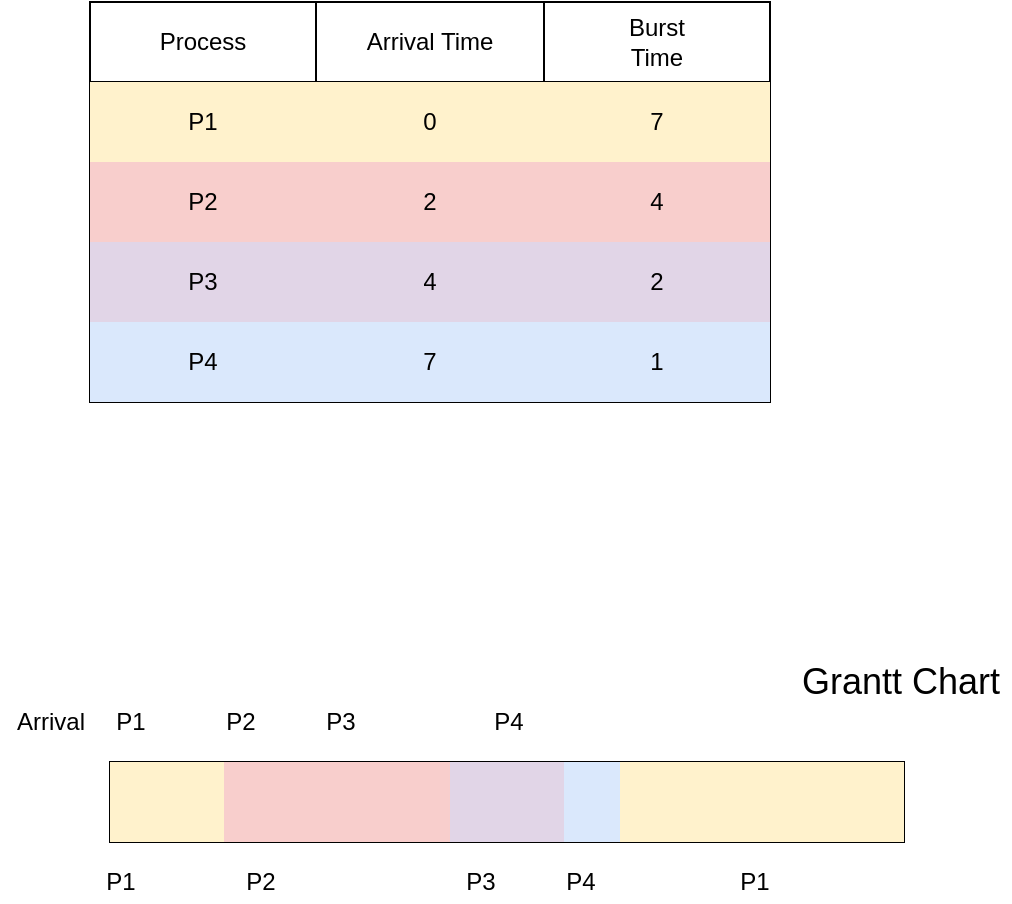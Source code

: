 <mxfile version="13.5.1" type="github">
  <diagram id="BQvKOVL-lIk35P6J-iee" name="Page-1">
    <mxGraphModel dx="2066" dy="1105" grid="1" gridSize="10" guides="1" tooltips="1" connect="1" arrows="1" fold="1" page="1" pageScale="1" pageWidth="827" pageHeight="1169" math="0" shadow="0">
      <root>
        <mxCell id="0" />
        <mxCell id="1" parent="0" />
        <mxCell id="o9DkMjHfRnA4d9OZKq0G-1" value="" style="shape=table;html=1;whiteSpace=wrap;startSize=0;container=1;collapsible=0;childLayout=tableLayout;" vertex="1" parent="1">
          <mxGeometry x="480" y="230" width="340" height="200" as="geometry" />
        </mxCell>
        <mxCell id="o9DkMjHfRnA4d9OZKq0G-2" value="" style="shape=partialRectangle;html=1;whiteSpace=wrap;collapsible=0;dropTarget=0;pointerEvents=0;fillColor=none;top=0;left=0;bottom=0;right=0;points=[[0,0.5],[1,0.5]];portConstraint=eastwest;" vertex="1" parent="o9DkMjHfRnA4d9OZKq0G-1">
          <mxGeometry width="340" height="40" as="geometry" />
        </mxCell>
        <mxCell id="o9DkMjHfRnA4d9OZKq0G-3" value="Process" style="shape=partialRectangle;html=1;whiteSpace=wrap;connectable=0;overflow=hidden;fillColor=none;top=0;left=0;bottom=0;right=0;" vertex="1" parent="o9DkMjHfRnA4d9OZKq0G-2">
          <mxGeometry width="113" height="40" as="geometry" />
        </mxCell>
        <mxCell id="o9DkMjHfRnA4d9OZKq0G-4" value="Arrival Time" style="shape=partialRectangle;html=1;whiteSpace=wrap;connectable=0;overflow=hidden;fillColor=none;top=0;left=0;bottom=0;right=0;" vertex="1" parent="o9DkMjHfRnA4d9OZKq0G-2">
          <mxGeometry x="113" width="114" height="40" as="geometry" />
        </mxCell>
        <mxCell id="o9DkMjHfRnA4d9OZKq0G-5" value="Burst&lt;br&gt;Time" style="shape=partialRectangle;html=1;whiteSpace=wrap;connectable=0;overflow=hidden;fillColor=none;top=0;left=0;bottom=0;right=0;" vertex="1" parent="o9DkMjHfRnA4d9OZKq0G-2">
          <mxGeometry x="227" width="113" height="40" as="geometry" />
        </mxCell>
        <mxCell id="o9DkMjHfRnA4d9OZKq0G-6" value="" style="shape=partialRectangle;html=1;whiteSpace=wrap;collapsible=0;dropTarget=0;pointerEvents=0;fillColor=none;top=0;left=0;bottom=0;right=0;points=[[0,0.5],[1,0.5]];portConstraint=eastwest;" vertex="1" parent="o9DkMjHfRnA4d9OZKq0G-1">
          <mxGeometry y="40" width="340" height="40" as="geometry" />
        </mxCell>
        <mxCell id="o9DkMjHfRnA4d9OZKq0G-7" value="P1" style="shape=partialRectangle;html=1;whiteSpace=wrap;connectable=0;overflow=hidden;fillColor=#fff2cc;top=0;left=0;bottom=0;right=0;strokeColor=#d6b656;" vertex="1" parent="o9DkMjHfRnA4d9OZKq0G-6">
          <mxGeometry width="113" height="40" as="geometry" />
        </mxCell>
        <mxCell id="o9DkMjHfRnA4d9OZKq0G-8" value="0" style="shape=partialRectangle;html=1;whiteSpace=wrap;connectable=0;overflow=hidden;fillColor=#fff2cc;top=0;left=0;bottom=0;right=0;strokeColor=#d6b656;" vertex="1" parent="o9DkMjHfRnA4d9OZKq0G-6">
          <mxGeometry x="113" width="114" height="40" as="geometry" />
        </mxCell>
        <mxCell id="o9DkMjHfRnA4d9OZKq0G-9" value="7" style="shape=partialRectangle;html=1;whiteSpace=wrap;connectable=0;overflow=hidden;fillColor=#fff2cc;top=0;left=0;bottom=0;right=0;strokeColor=#d6b656;" vertex="1" parent="o9DkMjHfRnA4d9OZKq0G-6">
          <mxGeometry x="227" width="113" height="40" as="geometry" />
        </mxCell>
        <mxCell id="o9DkMjHfRnA4d9OZKq0G-10" value="" style="shape=partialRectangle;html=1;whiteSpace=wrap;collapsible=0;dropTarget=0;pointerEvents=0;fillColor=none;top=0;left=0;bottom=0;right=0;points=[[0,0.5],[1,0.5]];portConstraint=eastwest;" vertex="1" parent="o9DkMjHfRnA4d9OZKq0G-1">
          <mxGeometry y="80" width="340" height="40" as="geometry" />
        </mxCell>
        <mxCell id="o9DkMjHfRnA4d9OZKq0G-11" value="P2" style="shape=partialRectangle;html=1;whiteSpace=wrap;connectable=0;overflow=hidden;fillColor=#f8cecc;top=0;left=0;bottom=0;right=0;strokeColor=#b85450;" vertex="1" parent="o9DkMjHfRnA4d9OZKq0G-10">
          <mxGeometry width="113" height="40" as="geometry" />
        </mxCell>
        <mxCell id="o9DkMjHfRnA4d9OZKq0G-12" value="2" style="shape=partialRectangle;html=1;whiteSpace=wrap;connectable=0;overflow=hidden;fillColor=#f8cecc;top=0;left=0;bottom=0;right=0;strokeColor=#b85450;" vertex="1" parent="o9DkMjHfRnA4d9OZKq0G-10">
          <mxGeometry x="113" width="114" height="40" as="geometry" />
        </mxCell>
        <mxCell id="o9DkMjHfRnA4d9OZKq0G-13" value="4" style="shape=partialRectangle;html=1;whiteSpace=wrap;connectable=0;overflow=hidden;fillColor=#f8cecc;top=0;left=0;bottom=0;right=0;strokeColor=#b85450;" vertex="1" parent="o9DkMjHfRnA4d9OZKq0G-10">
          <mxGeometry x="227" width="113" height="40" as="geometry" />
        </mxCell>
        <mxCell id="o9DkMjHfRnA4d9OZKq0G-14" value="" style="shape=partialRectangle;html=1;whiteSpace=wrap;collapsible=0;dropTarget=0;pointerEvents=0;fillColor=none;top=0;left=0;bottom=0;right=0;points=[[0,0.5],[1,0.5]];portConstraint=eastwest;" vertex="1" parent="o9DkMjHfRnA4d9OZKq0G-1">
          <mxGeometry y="120" width="340" height="40" as="geometry" />
        </mxCell>
        <mxCell id="o9DkMjHfRnA4d9OZKq0G-15" value="P3" style="shape=partialRectangle;html=1;whiteSpace=wrap;connectable=0;overflow=hidden;fillColor=#e1d5e7;top=0;left=0;bottom=0;right=0;strokeColor=#9673a6;" vertex="1" parent="o9DkMjHfRnA4d9OZKq0G-14">
          <mxGeometry width="113" height="40" as="geometry" />
        </mxCell>
        <mxCell id="o9DkMjHfRnA4d9OZKq0G-16" value="4" style="shape=partialRectangle;html=1;whiteSpace=wrap;connectable=0;overflow=hidden;fillColor=#e1d5e7;top=0;left=0;bottom=0;right=0;strokeColor=#9673a6;" vertex="1" parent="o9DkMjHfRnA4d9OZKq0G-14">
          <mxGeometry x="113" width="114" height="40" as="geometry" />
        </mxCell>
        <mxCell id="o9DkMjHfRnA4d9OZKq0G-17" value="2" style="shape=partialRectangle;html=1;whiteSpace=wrap;connectable=0;overflow=hidden;fillColor=#e1d5e7;top=0;left=0;bottom=0;right=0;strokeColor=#9673a6;" vertex="1" parent="o9DkMjHfRnA4d9OZKq0G-14">
          <mxGeometry x="227" width="113" height="40" as="geometry" />
        </mxCell>
        <mxCell id="o9DkMjHfRnA4d9OZKq0G-18" value="" style="shape=partialRectangle;html=1;whiteSpace=wrap;collapsible=0;dropTarget=0;pointerEvents=0;fillColor=none;top=0;left=0;bottom=0;right=0;points=[[0,0.5],[1,0.5]];portConstraint=eastwest;" vertex="1" parent="o9DkMjHfRnA4d9OZKq0G-1">
          <mxGeometry y="160" width="340" height="40" as="geometry" />
        </mxCell>
        <mxCell id="o9DkMjHfRnA4d9OZKq0G-19" value="P4" style="shape=partialRectangle;html=1;whiteSpace=wrap;connectable=0;overflow=hidden;fillColor=#dae8fc;top=0;left=0;bottom=0;right=0;strokeColor=#6c8ebf;" vertex="1" parent="o9DkMjHfRnA4d9OZKq0G-18">
          <mxGeometry width="113" height="40" as="geometry" />
        </mxCell>
        <mxCell id="o9DkMjHfRnA4d9OZKq0G-20" value="7" style="shape=partialRectangle;html=1;whiteSpace=wrap;connectable=0;overflow=hidden;fillColor=#dae8fc;top=0;left=0;bottom=0;right=0;strokeColor=#6c8ebf;" vertex="1" parent="o9DkMjHfRnA4d9OZKq0G-18">
          <mxGeometry x="113" width="114" height="40" as="geometry" />
        </mxCell>
        <mxCell id="o9DkMjHfRnA4d9OZKq0G-21" value="1" style="shape=partialRectangle;html=1;whiteSpace=wrap;connectable=0;overflow=hidden;fillColor=#dae8fc;top=0;left=0;bottom=0;right=0;strokeColor=#6c8ebf;" vertex="1" parent="o9DkMjHfRnA4d9OZKq0G-18">
          <mxGeometry x="227" width="113" height="40" as="geometry" />
        </mxCell>
        <mxCell id="o9DkMjHfRnA4d9OZKq0G-22" value="&lt;font style=&quot;font-size: 18px&quot;&gt;Grantt Chart&lt;/font&gt;" style="text;html=1;align=center;verticalAlign=middle;resizable=0;points=[];autosize=1;" vertex="1" parent="1">
          <mxGeometry x="830" y="560" width="110" height="20" as="geometry" />
        </mxCell>
        <mxCell id="o9DkMjHfRnA4d9OZKq0G-23" value="P1" style="text;html=1;align=center;verticalAlign=middle;resizable=0;points=[];autosize=1;" vertex="1" parent="1">
          <mxGeometry x="480" y="660" width="30" height="20" as="geometry" />
        </mxCell>
        <mxCell id="o9DkMjHfRnA4d9OZKq0G-24" value="P3" style="text;html=1;align=center;verticalAlign=middle;resizable=0;points=[];autosize=1;" vertex="1" parent="1">
          <mxGeometry x="660" y="660" width="30" height="20" as="geometry" />
        </mxCell>
        <mxCell id="o9DkMjHfRnA4d9OZKq0G-25" value="P2" style="text;html=1;align=center;verticalAlign=middle;resizable=0;points=[];autosize=1;" vertex="1" parent="1">
          <mxGeometry x="550" y="660" width="30" height="20" as="geometry" />
        </mxCell>
        <mxCell id="o9DkMjHfRnA4d9OZKq0G-27" value="" style="shape=table;html=1;whiteSpace=wrap;startSize=0;container=1;collapsible=0;childLayout=tableLayout;" vertex="1" parent="1">
          <mxGeometry x="490" y="610" width="397" height="40" as="geometry" />
        </mxCell>
        <mxCell id="o9DkMjHfRnA4d9OZKq0G-28" value="" style="shape=partialRectangle;html=1;whiteSpace=wrap;collapsible=0;dropTarget=0;pointerEvents=0;fillColor=none;top=0;left=0;bottom=0;right=0;points=[[0,0.5],[1,0.5]];portConstraint=eastwest;" vertex="1" parent="o9DkMjHfRnA4d9OZKq0G-27">
          <mxGeometry width="397" height="40" as="geometry" />
        </mxCell>
        <mxCell id="o9DkMjHfRnA4d9OZKq0G-29" value="" style="shape=partialRectangle;html=1;whiteSpace=wrap;connectable=0;overflow=hidden;fillColor=#fff2cc;top=0;left=0;bottom=0;right=0;strokeColor=#d6b656;" vertex="1" parent="o9DkMjHfRnA4d9OZKq0G-28">
          <mxGeometry width="28" height="40" as="geometry" />
        </mxCell>
        <mxCell id="o9DkMjHfRnA4d9OZKq0G-30" value="" style="shape=partialRectangle;html=1;whiteSpace=wrap;connectable=0;overflow=hidden;fillColor=#fff2cc;top=0;left=0;bottom=0;right=0;strokeColor=#d6b656;" vertex="1" parent="o9DkMjHfRnA4d9OZKq0G-28">
          <mxGeometry x="28" width="29" height="40" as="geometry" />
        </mxCell>
        <mxCell id="o9DkMjHfRnA4d9OZKq0G-31" value="" style="shape=partialRectangle;html=1;whiteSpace=wrap;connectable=0;overflow=hidden;fillColor=#f8cecc;top=0;left=0;bottom=0;right=0;strokeColor=#b85450;" vertex="1" parent="o9DkMjHfRnA4d9OZKq0G-28">
          <mxGeometry x="57" width="28" height="40" as="geometry" />
        </mxCell>
        <mxCell id="o9DkMjHfRnA4d9OZKq0G-32" value="" style="shape=partialRectangle;html=1;whiteSpace=wrap;connectable=0;overflow=hidden;fillColor=#f8cecc;top=0;left=0;bottom=0;right=0;strokeColor=#b85450;" vertex="1" parent="o9DkMjHfRnA4d9OZKq0G-28">
          <mxGeometry x="85" width="28" height="40" as="geometry" />
        </mxCell>
        <mxCell id="o9DkMjHfRnA4d9OZKq0G-33" value="" style="shape=partialRectangle;html=1;whiteSpace=wrap;connectable=0;overflow=hidden;fillColor=#f8cecc;top=0;left=0;bottom=0;right=0;strokeColor=#b85450;" vertex="1" parent="o9DkMjHfRnA4d9OZKq0G-28">
          <mxGeometry x="113" width="29" height="40" as="geometry" />
        </mxCell>
        <mxCell id="o9DkMjHfRnA4d9OZKq0G-34" value="" style="shape=partialRectangle;html=1;whiteSpace=wrap;connectable=0;overflow=hidden;fillColor=#f8cecc;top=0;left=0;bottom=0;right=0;strokeColor=#b85450;" vertex="1" parent="o9DkMjHfRnA4d9OZKq0G-28">
          <mxGeometry x="142" width="28" height="40" as="geometry" />
        </mxCell>
        <mxCell id="o9DkMjHfRnA4d9OZKq0G-35" value="" style="shape=partialRectangle;html=1;whiteSpace=wrap;connectable=0;overflow=hidden;fillColor=#e1d5e7;top=0;left=0;bottom=0;right=0;strokeColor=#9673a6;" vertex="1" parent="o9DkMjHfRnA4d9OZKq0G-28">
          <mxGeometry x="170" width="28" height="40" as="geometry" />
        </mxCell>
        <mxCell id="o9DkMjHfRnA4d9OZKq0G-36" value="" style="shape=partialRectangle;html=1;whiteSpace=wrap;connectable=0;overflow=hidden;fillColor=#e1d5e7;top=0;left=0;bottom=0;right=0;strokeColor=#9673a6;" vertex="1" parent="o9DkMjHfRnA4d9OZKq0G-28">
          <mxGeometry x="198" width="29" height="40" as="geometry" />
        </mxCell>
        <mxCell id="o9DkMjHfRnA4d9OZKq0G-37" value="" style="shape=partialRectangle;html=1;whiteSpace=wrap;connectable=0;overflow=hidden;fillColor=#dae8fc;top=0;left=0;bottom=0;right=0;strokeColor=#6c8ebf;" vertex="1" parent="o9DkMjHfRnA4d9OZKq0G-28">
          <mxGeometry x="227" width="28" height="40" as="geometry" />
        </mxCell>
        <mxCell id="o9DkMjHfRnA4d9OZKq0G-38" value="" style="shape=partialRectangle;html=1;whiteSpace=wrap;connectable=0;overflow=hidden;fillColor=#fff2cc;top=0;left=0;bottom=0;right=0;strokeColor=#d6b656;" vertex="1" parent="o9DkMjHfRnA4d9OZKq0G-28">
          <mxGeometry x="255" width="25" height="40" as="geometry" />
        </mxCell>
        <mxCell id="o9DkMjHfRnA4d9OZKq0G-39" value="" style="shape=partialRectangle;html=1;whiteSpace=wrap;connectable=0;overflow=hidden;fillColor=#fff2cc;top=0;left=0;bottom=0;right=0;strokeColor=#d6b656;" vertex="1" parent="o9DkMjHfRnA4d9OZKq0G-28">
          <mxGeometry x="280" width="32" height="40" as="geometry" />
        </mxCell>
        <mxCell id="o9DkMjHfRnA4d9OZKq0G-40" value="" style="shape=partialRectangle;html=1;whiteSpace=wrap;connectable=0;overflow=hidden;fillColor=#fff2cc;top=0;left=0;bottom=0;right=0;strokeColor=#d6b656;" vertex="1" parent="o9DkMjHfRnA4d9OZKq0G-28">
          <mxGeometry x="312" width="28" height="40" as="geometry" />
        </mxCell>
        <mxCell id="o9DkMjHfRnA4d9OZKq0G-41" value="" style="shape=partialRectangle;html=1;whiteSpace=wrap;connectable=0;overflow=hidden;fillColor=#fff2cc;top=0;left=0;bottom=0;right=0;strokeColor=#d6b656;" vertex="1" parent="o9DkMjHfRnA4d9OZKq0G-28">
          <mxGeometry x="340" width="28" height="40" as="geometry" />
        </mxCell>
        <mxCell id="o9DkMjHfRnA4d9OZKq0G-42" value="" style="shape=partialRectangle;html=1;whiteSpace=wrap;connectable=0;overflow=hidden;fillColor=#fff2cc;top=0;left=0;bottom=0;right=0;strokeColor=#d6b656;" vertex="1" parent="o9DkMjHfRnA4d9OZKq0G-28">
          <mxGeometry x="368" width="29" height="40" as="geometry" />
        </mxCell>
        <mxCell id="o9DkMjHfRnA4d9OZKq0G-43" value="Arrival" style="text;html=1;align=center;verticalAlign=middle;resizable=0;points=[];autosize=1;" vertex="1" parent="1">
          <mxGeometry x="435" y="580" width="50" height="20" as="geometry" />
        </mxCell>
        <mxCell id="o9DkMjHfRnA4d9OZKq0G-44" value="P1" style="text;html=1;align=center;verticalAlign=middle;resizable=0;points=[];autosize=1;" vertex="1" parent="1">
          <mxGeometry x="485" y="580" width="30" height="20" as="geometry" />
        </mxCell>
        <mxCell id="o9DkMjHfRnA4d9OZKq0G-45" value="P2" style="text;html=1;align=center;verticalAlign=middle;resizable=0;points=[];autosize=1;" vertex="1" parent="1">
          <mxGeometry x="540" y="580" width="30" height="20" as="geometry" />
        </mxCell>
        <mxCell id="o9DkMjHfRnA4d9OZKq0G-46" value="P3" style="text;html=1;align=center;verticalAlign=middle;resizable=0;points=[];autosize=1;" vertex="1" parent="1">
          <mxGeometry x="590" y="580" width="30" height="20" as="geometry" />
        </mxCell>
        <mxCell id="o9DkMjHfRnA4d9OZKq0G-47" value="P4" style="text;html=1;align=center;verticalAlign=middle;resizable=0;points=[];autosize=1;" vertex="1" parent="1">
          <mxGeometry x="673.5" y="580" width="30" height="20" as="geometry" />
        </mxCell>
        <mxCell id="o9DkMjHfRnA4d9OZKq0G-48" value="P1" style="text;html=1;align=center;verticalAlign=middle;resizable=0;points=[];autosize=1;" vertex="1" parent="1">
          <mxGeometry x="797" y="660" width="30" height="20" as="geometry" />
        </mxCell>
        <mxCell id="o9DkMjHfRnA4d9OZKq0G-49" value="P4" style="text;html=1;align=center;verticalAlign=middle;resizable=0;points=[];autosize=1;" vertex="1" parent="1">
          <mxGeometry x="710" y="660" width="30" height="20" as="geometry" />
        </mxCell>
      </root>
    </mxGraphModel>
  </diagram>
</mxfile>

